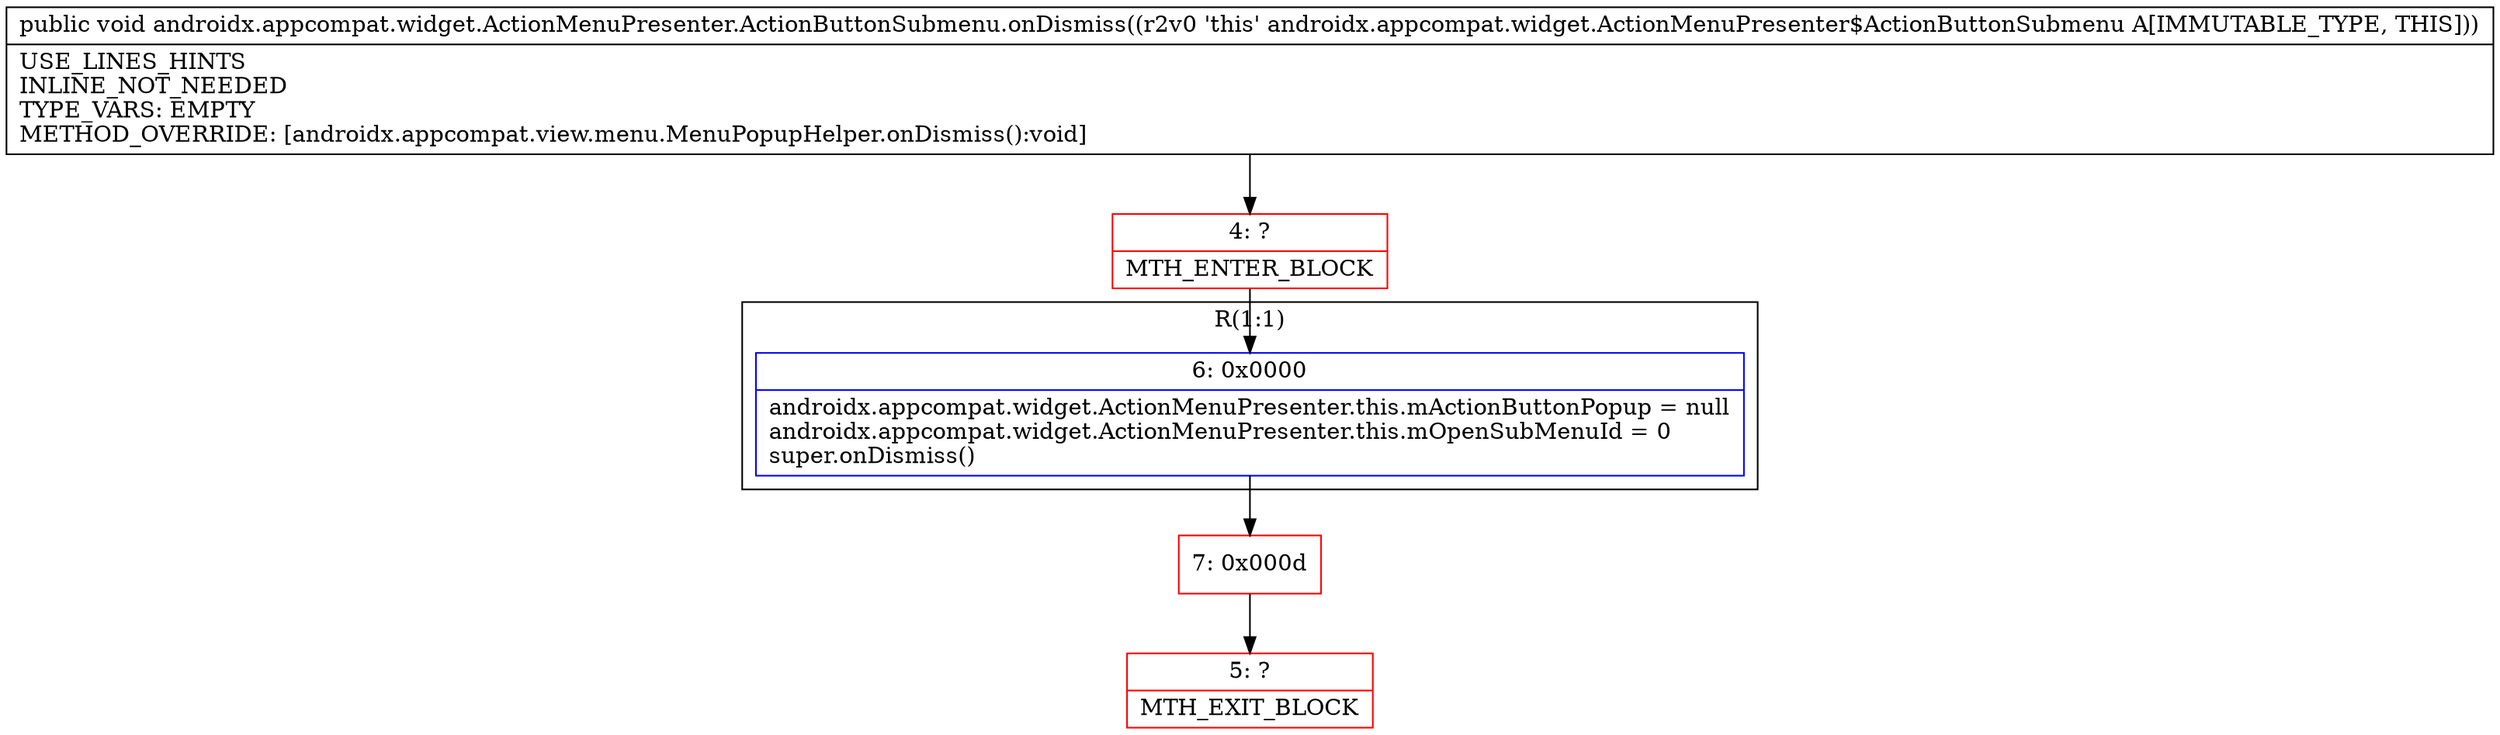 digraph "CFG forandroidx.appcompat.widget.ActionMenuPresenter.ActionButtonSubmenu.onDismiss()V" {
subgraph cluster_Region_1897162469 {
label = "R(1:1)";
node [shape=record,color=blue];
Node_6 [shape=record,label="{6\:\ 0x0000|androidx.appcompat.widget.ActionMenuPresenter.this.mActionButtonPopup = null\landroidx.appcompat.widget.ActionMenuPresenter.this.mOpenSubMenuId = 0\lsuper.onDismiss()\l}"];
}
Node_4 [shape=record,color=red,label="{4\:\ ?|MTH_ENTER_BLOCK\l}"];
Node_7 [shape=record,color=red,label="{7\:\ 0x000d}"];
Node_5 [shape=record,color=red,label="{5\:\ ?|MTH_EXIT_BLOCK\l}"];
MethodNode[shape=record,label="{public void androidx.appcompat.widget.ActionMenuPresenter.ActionButtonSubmenu.onDismiss((r2v0 'this' androidx.appcompat.widget.ActionMenuPresenter$ActionButtonSubmenu A[IMMUTABLE_TYPE, THIS]))  | USE_LINES_HINTS\lINLINE_NOT_NEEDED\lTYPE_VARS: EMPTY\lMETHOD_OVERRIDE: [androidx.appcompat.view.menu.MenuPopupHelper.onDismiss():void]\l}"];
MethodNode -> Node_4;Node_6 -> Node_7;
Node_4 -> Node_6;
Node_7 -> Node_5;
}

